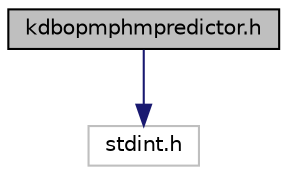 digraph "kdbopmphmpredictor.h"
{
 // LATEX_PDF_SIZE
  edge [fontname="Helvetica",fontsize="10",labelfontname="Helvetica",labelfontsize="10"];
  node [fontname="Helvetica",fontsize="10",shape=record];
  Node1 [label="kdbopmphmpredictor.h",height=0.2,width=0.4,color="black", fillcolor="grey75", style="filled", fontcolor="black",tooltip="Defines for the Order Preserving Minimal Perfect Hash Map Predictor."];
  Node1 -> Node2 [color="midnightblue",fontsize="10",style="solid"];
  Node2 [label="stdint.h",height=0.2,width=0.4,color="grey75", fillcolor="white", style="filled",tooltip=" "];
}
